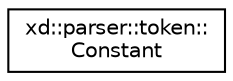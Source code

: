digraph "Graphical Class Hierarchy"
{
  edge [fontname="Helvetica",fontsize="10",labelfontname="Helvetica",labelfontsize="10"];
  node [fontname="Helvetica",fontsize="10",shape=record];
  rankdir="LR";
  Node0 [label="xd::parser::token::\lConstant",height=0.2,width=0.4,color="black", fillcolor="white", style="filled",URL="$classxd_1_1parser_1_1token_1_1_constant.html"];
}
